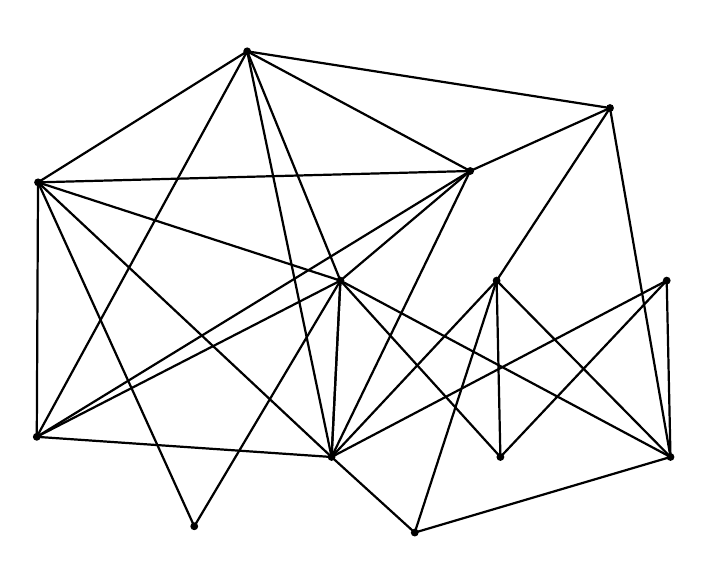 \begin{tikzpicture}[node distance=0.1cm,>=latex,scale=1.6, dot/.style={circle,inner sep=1pt,fill,label={#1}, name=#1},
  extended line/.style={shorten >=-#1,shorten <=-#1},
 extended line/.default=1cm]  

\node [dot=] at (4.01,4.78) {};
\node [dot=] at (4,2.76){};
\node [dot=] at (5.67,5.82){};
\node [dot=] at (6.34,2.6){};
\node [dot=] at (7.44,4.87){};
\node [dot=] at (6.41,4){};
\node [dot=] at (7.65,4) {};
\node [dot=] at (9,4) {};
\node [dot=] at (7.68,2.6) {};
\node [dot=] at (9.03,2.6) {};
\node [dot=] at (8.55,5.37) {};
\node [dot=] at (5.25,2.05) {};
\node [dot=] at (7,2) {};

\draw [thick] (4.01,4.78)-- (5.67,5.82);
\draw [thick] (4.01,4.78)-- (4,2.76);
\draw [thick] (4,2.76)-- (6.41,4);
\draw [thick] (4,2.76)-- (7.44,4.87);
\draw [thick] (4,2.76)-- (5.67,5.82);
\draw [thick] (4,2.76)-- (6.34,2.6);
\draw [thick] (5.25,2.05)-- (4.01,4.78);
\draw [thick] (5.25,2.05)-- (6.41,4);
\draw [thick] (4.01,4.78)-- (6.34,2.6);
\draw [thick] (6.34,2.6)-- (7,2);
\draw [thick] (4.01,4.78)-- (6.41,4);
\draw [thick] (4.01,4.78)-- (7.44,4.87);
\draw [thick] (5.67,5.82)-- (6.34,2.6);
\draw [thick] (6.34,2.6)-- (6.41,4);
\draw [thick] (6.41,4)-- (5.67,5.82);
\draw [thick] (5.67,5.82)-- (7.44,4.87);
\draw [thick] (7.44,4.87)-- (6.41,4);
\draw [thick] (6.41,4)-- (7.68,2.6);
\draw [thick] (7.68,2.6)-- (7.65,4);
\draw [thick] (7.65,4)-- (7,2);
\draw [thick] (7,2)-- (9.03,2.6);
\draw [thick] (9.03,2.6)-- (6.41,4);
\draw [thick] (6.41,4)-- (6.34,2.6);
\draw [thick] (6.34,2.6)-- (7.44,4.87);
\draw [thick] (7.44,4.87)-- (8.55,5.37);
\draw [thick] (8.55,5.37)-- (5.67,5.82);
\draw [thick] (8.55,5.37)-- (9.03,2.6);
\draw [thick] (8.55,5.37)-- (7.65,4);
\draw [thick] (7.65,4)-- (6.34,2.6);
\draw [thick] (6.34,2.6)-- (9,4);
\draw [thick] (9,4)-- (9.03,2.6);
\draw [thick] (9.03,2.6)-- (7.65,4);
\draw [thick] (7.68,2.6)-- (9,4);

\end{tikzpicture}